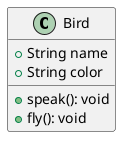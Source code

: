 @startuml

class Bird {
    +String name
    +String color
    +speak(): void
    +fly(): void
}

@enduml